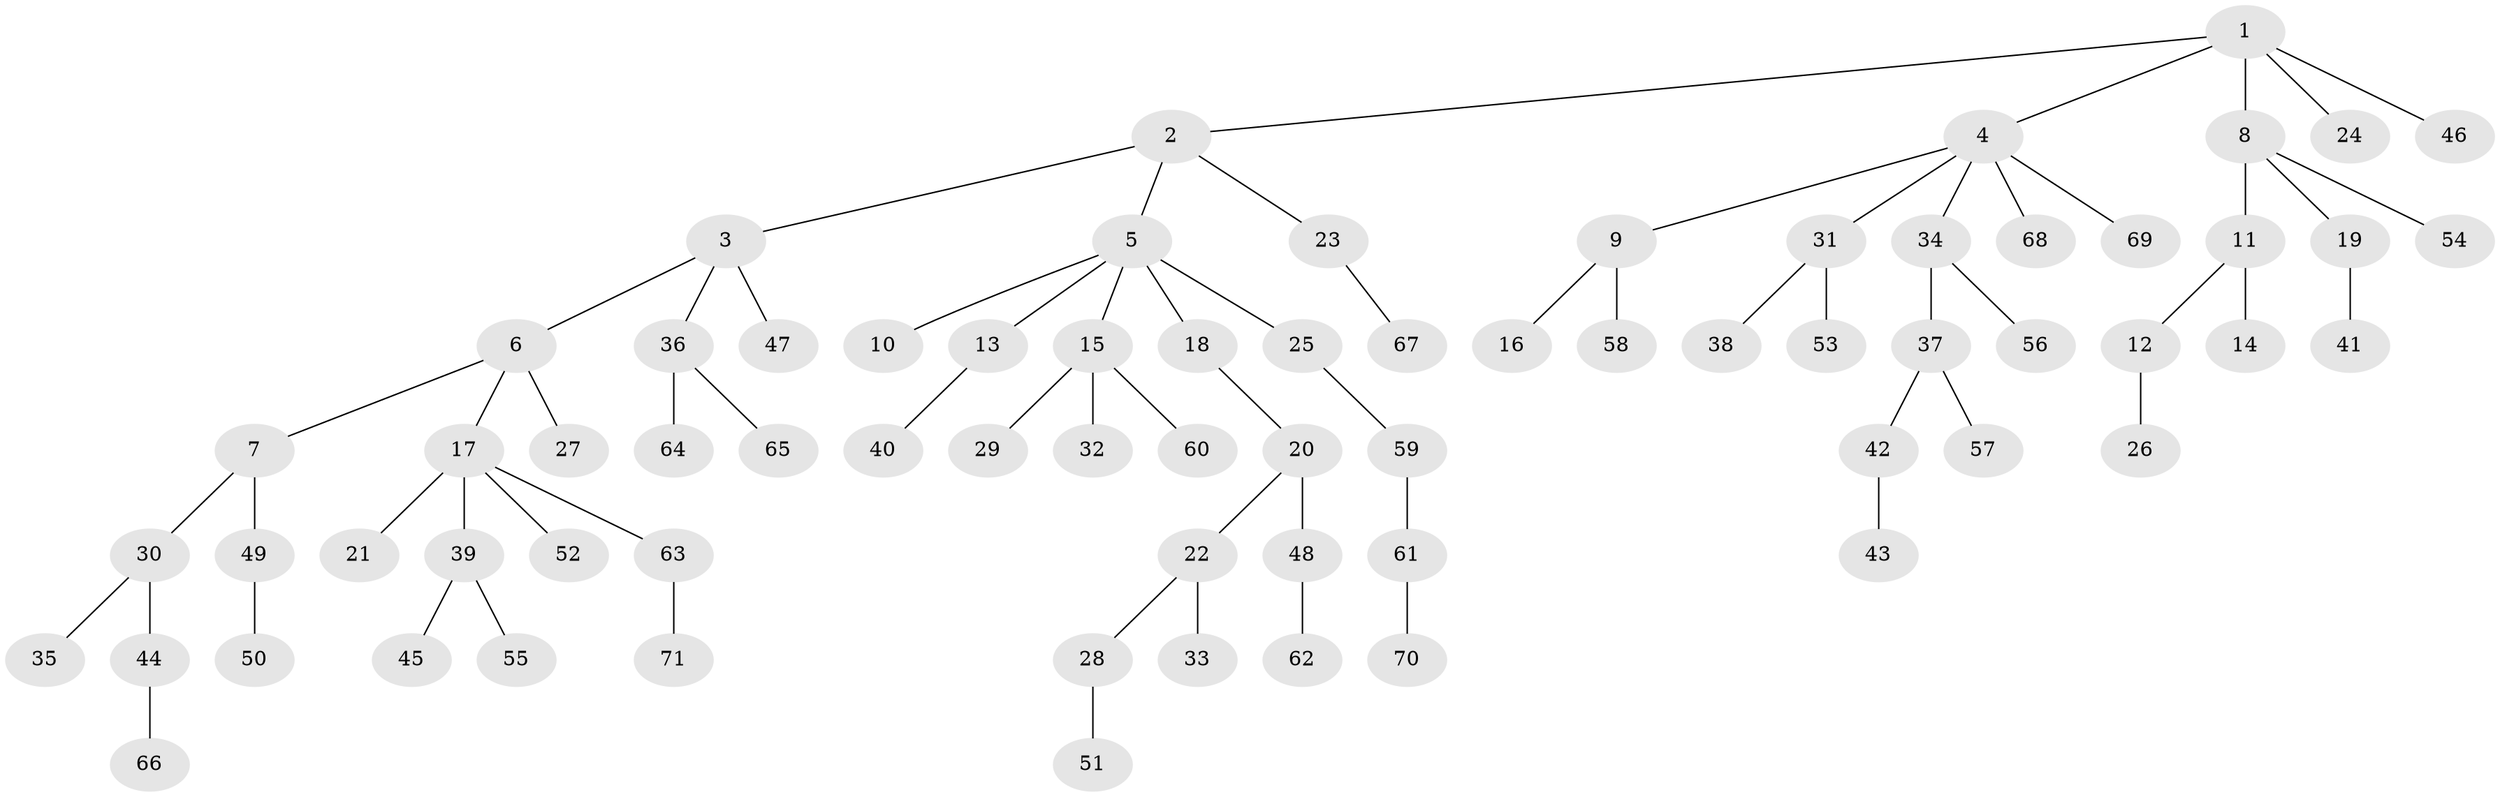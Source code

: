 // coarse degree distribution, {3: 0.18181818181818182, 4: 0.09090909090909091, 2: 0.2727272727272727, 1: 0.45454545454545453}
// Generated by graph-tools (version 1.1) at 2025/51/03/04/25 22:51:33]
// undirected, 71 vertices, 70 edges
graph export_dot {
  node [color=gray90,style=filled];
  1;
  2;
  3;
  4;
  5;
  6;
  7;
  8;
  9;
  10;
  11;
  12;
  13;
  14;
  15;
  16;
  17;
  18;
  19;
  20;
  21;
  22;
  23;
  24;
  25;
  26;
  27;
  28;
  29;
  30;
  31;
  32;
  33;
  34;
  35;
  36;
  37;
  38;
  39;
  40;
  41;
  42;
  43;
  44;
  45;
  46;
  47;
  48;
  49;
  50;
  51;
  52;
  53;
  54;
  55;
  56;
  57;
  58;
  59;
  60;
  61;
  62;
  63;
  64;
  65;
  66;
  67;
  68;
  69;
  70;
  71;
  1 -- 2;
  1 -- 4;
  1 -- 8;
  1 -- 24;
  1 -- 46;
  2 -- 3;
  2 -- 5;
  2 -- 23;
  3 -- 6;
  3 -- 36;
  3 -- 47;
  4 -- 9;
  4 -- 31;
  4 -- 34;
  4 -- 68;
  4 -- 69;
  5 -- 10;
  5 -- 13;
  5 -- 15;
  5 -- 18;
  5 -- 25;
  6 -- 7;
  6 -- 17;
  6 -- 27;
  7 -- 30;
  7 -- 49;
  8 -- 11;
  8 -- 19;
  8 -- 54;
  9 -- 16;
  9 -- 58;
  11 -- 12;
  11 -- 14;
  12 -- 26;
  13 -- 40;
  15 -- 29;
  15 -- 32;
  15 -- 60;
  17 -- 21;
  17 -- 39;
  17 -- 52;
  17 -- 63;
  18 -- 20;
  19 -- 41;
  20 -- 22;
  20 -- 48;
  22 -- 28;
  22 -- 33;
  23 -- 67;
  25 -- 59;
  28 -- 51;
  30 -- 35;
  30 -- 44;
  31 -- 38;
  31 -- 53;
  34 -- 37;
  34 -- 56;
  36 -- 64;
  36 -- 65;
  37 -- 42;
  37 -- 57;
  39 -- 45;
  39 -- 55;
  42 -- 43;
  44 -- 66;
  48 -- 62;
  49 -- 50;
  59 -- 61;
  61 -- 70;
  63 -- 71;
}
